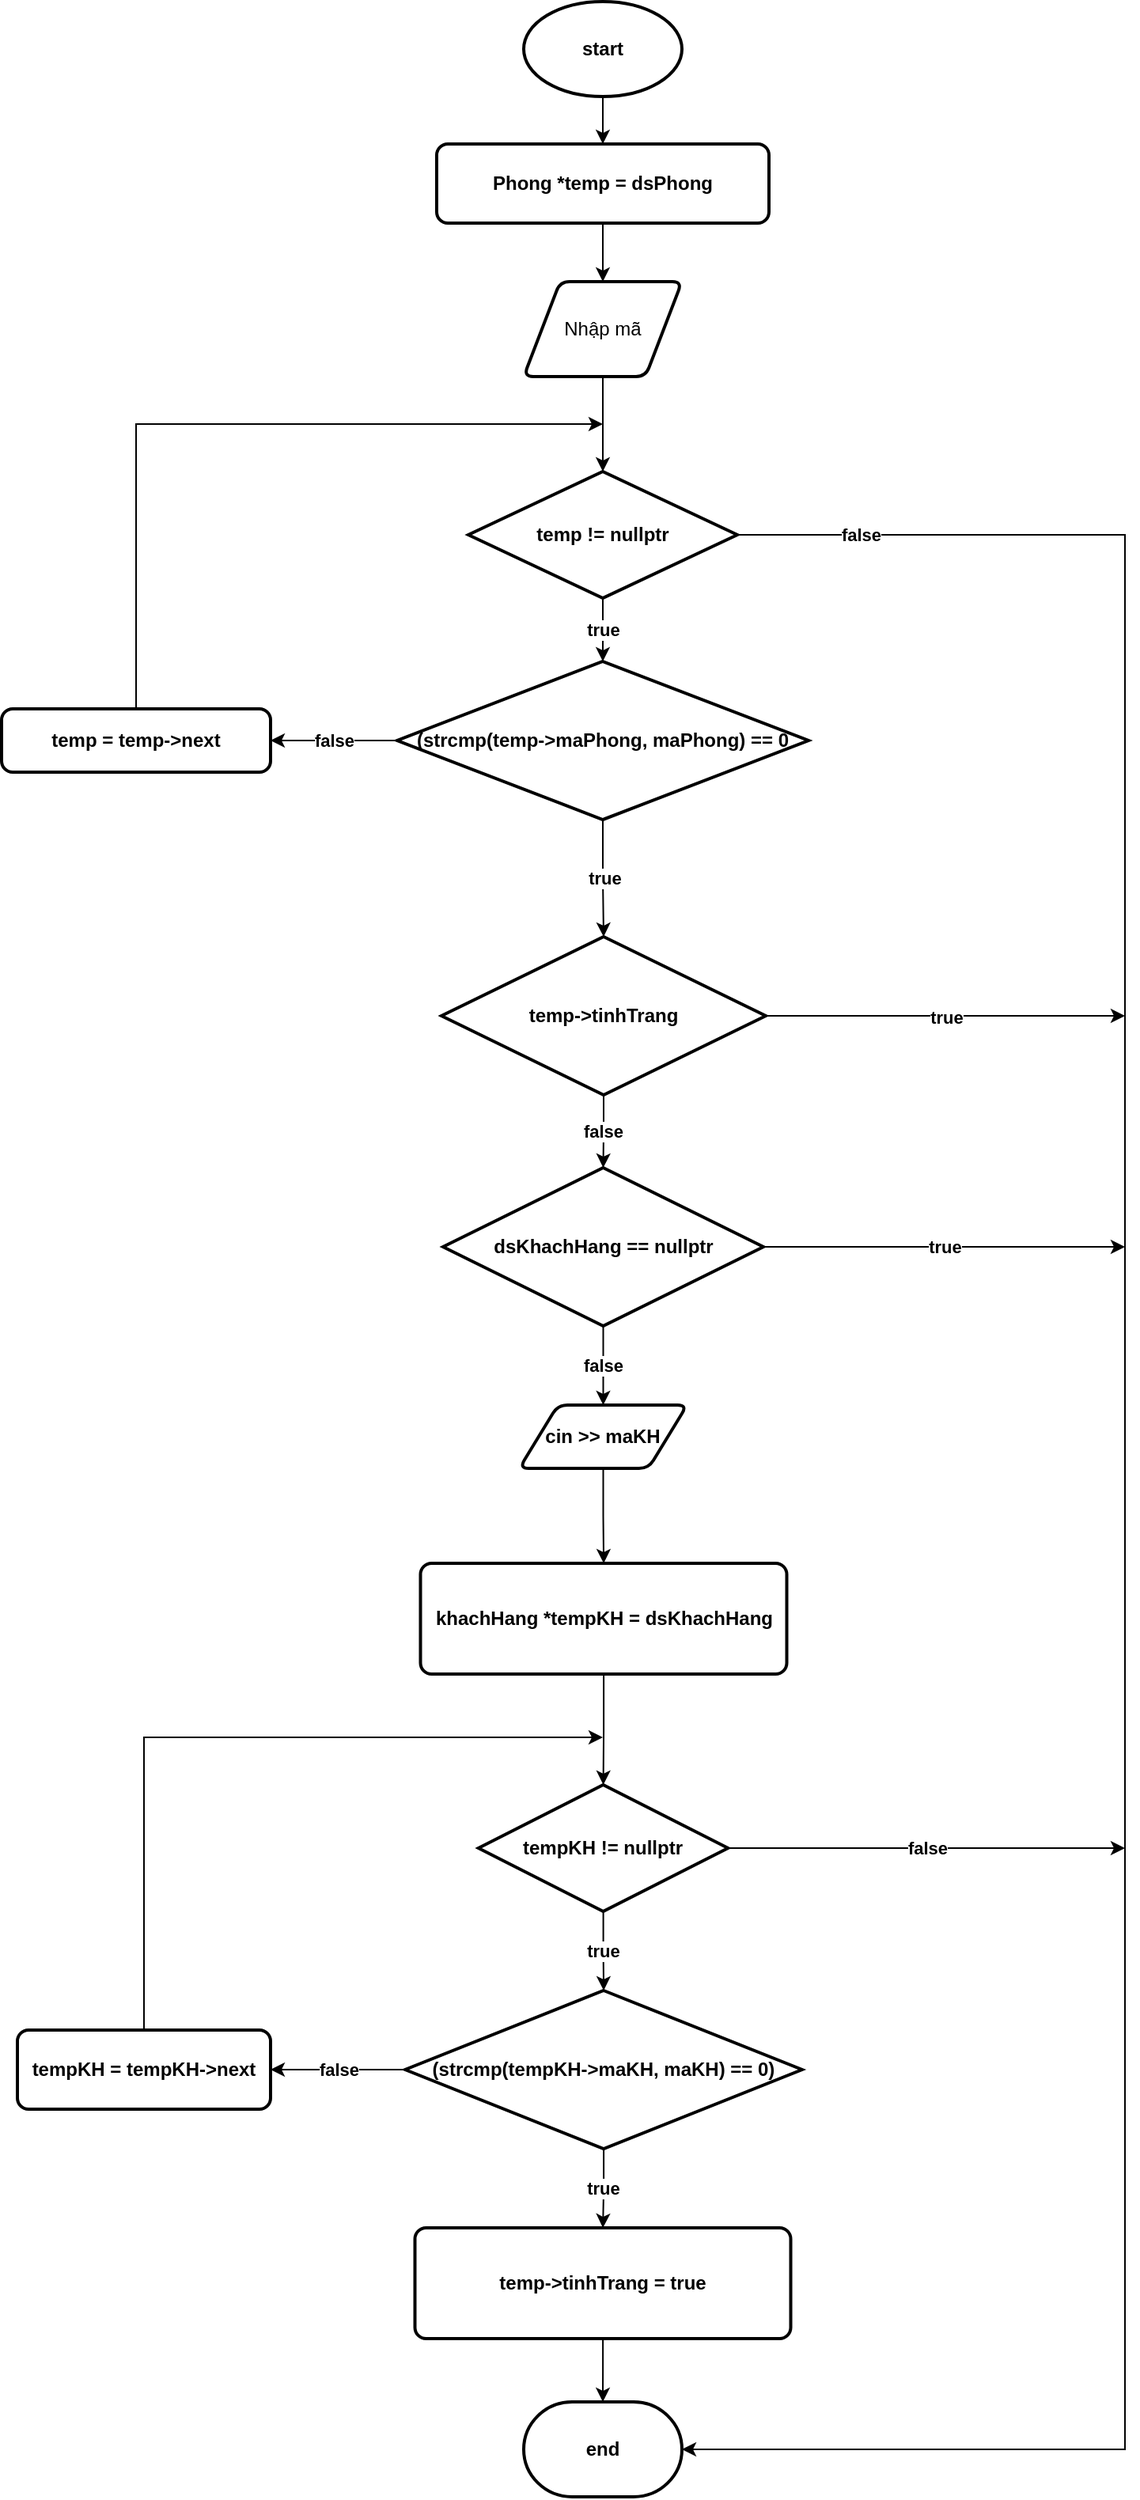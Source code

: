 <mxfile version="20.8.16" type="device"><diagram name="Page-1" id="Qy80-s93c3O-ptSpJr2_"><mxGraphModel dx="1020" dy="1604" grid="1" gridSize="10" guides="1" tooltips="1" connect="1" arrows="1" fold="1" page="1" pageScale="1" pageWidth="850" pageHeight="1100" math="0" shadow="0"><root><mxCell id="0"/><mxCell id="1" parent="0"/><mxCell id="aviXJOIhB-rlSkVHu90N-2" style="edgeStyle=orthogonalEdgeStyle;rounded=0;orthogonalLoop=1;jettySize=auto;html=1;fontStyle=1" parent="1" source="aviXJOIhB-rlSkVHu90N-1" target="aviXJOIhB-rlSkVHu90N-3" edge="1"><mxGeometry relative="1" as="geometry"><mxPoint x="400" y="83" as="targetPoint"/></mxGeometry></mxCell><mxCell id="aviXJOIhB-rlSkVHu90N-1" value="start" style="strokeWidth=2;html=1;shape=mxgraph.flowchart.start_1;whiteSpace=wrap;fontStyle=1" parent="1" vertex="1"><mxGeometry x="350" y="-47" width="100" height="60" as="geometry"/></mxCell><mxCell id="MlHSkHjKqjTzzWraeEvd-1" style="edgeStyle=orthogonalEdgeStyle;rounded=0;orthogonalLoop=1;jettySize=auto;html=1;" edge="1" parent="1" source="aviXJOIhB-rlSkVHu90N-3" target="MlHSkHjKqjTzzWraeEvd-2"><mxGeometry relative="1" as="geometry"><mxPoint x="400" y="140" as="targetPoint"/></mxGeometry></mxCell><mxCell id="aviXJOIhB-rlSkVHu90N-3" value="Phong *temp = dsPhong" style="rounded=1;whiteSpace=wrap;html=1;absoluteArcSize=1;arcSize=14;strokeWidth=2;fontStyle=1" parent="1" vertex="1"><mxGeometry x="295" y="43" width="210" height="50" as="geometry"/></mxCell><mxCell id="aviXJOIhB-rlSkVHu90N-6" value="true" style="edgeStyle=orthogonalEdgeStyle;rounded=0;orthogonalLoop=1;jettySize=auto;html=1;fontStyle=1" parent="1" source="aviXJOIhB-rlSkVHu90N-5" target="aviXJOIhB-rlSkVHu90N-7" edge="1"><mxGeometry relative="1" as="geometry"><mxPoint x="400" y="430" as="targetPoint"/></mxGeometry></mxCell><mxCell id="aviXJOIhB-rlSkVHu90N-29" value="false" style="edgeStyle=orthogonalEdgeStyle;rounded=0;orthogonalLoop=1;jettySize=auto;html=1;exitX=1;exitY=0.5;exitDx=0;exitDy=0;exitPerimeter=0;entryX=1;entryY=0.5;entryDx=0;entryDy=0;entryPerimeter=0;fontStyle=1" parent="1" source="aviXJOIhB-rlSkVHu90N-5" target="aviXJOIhB-rlSkVHu90N-23" edge="1"><mxGeometry x="-0.91" relative="1" as="geometry"><mxPoint x="730" y="1710" as="targetPoint"/><Array as="points"><mxPoint x="730" y="290"/><mxPoint x="730" y="1500"/></Array><mxPoint as="offset"/></mxGeometry></mxCell><mxCell id="aviXJOIhB-rlSkVHu90N-5" value="temp != nullptr" style="strokeWidth=2;html=1;shape=mxgraph.flowchart.decision;whiteSpace=wrap;fontStyle=1" parent="1" vertex="1"><mxGeometry x="315" y="250" width="170" height="80" as="geometry"/></mxCell><mxCell id="aviXJOIhB-rlSkVHu90N-8" value="true" style="edgeStyle=orthogonalEdgeStyle;rounded=0;orthogonalLoop=1;jettySize=auto;html=1;fontStyle=1" parent="1" source="aviXJOIhB-rlSkVHu90N-7" target="aviXJOIhB-rlSkVHu90N-9" edge="1"><mxGeometry relative="1" as="geometry"><mxPoint x="400" y="600" as="targetPoint"/></mxGeometry></mxCell><mxCell id="aviXJOIhB-rlSkVHu90N-25" value="false" style="edgeStyle=orthogonalEdgeStyle;rounded=0;orthogonalLoop=1;jettySize=auto;html=1;fontStyle=1" parent="1" source="aviXJOIhB-rlSkVHu90N-7" target="aviXJOIhB-rlSkVHu90N-26" edge="1"><mxGeometry relative="1" as="geometry"><mxPoint x="170" y="480" as="targetPoint"/></mxGeometry></mxCell><mxCell id="aviXJOIhB-rlSkVHu90N-7" value="(strcmp(temp-&amp;gt;maPhong, maPhong) == 0" style="strokeWidth=2;html=1;shape=mxgraph.flowchart.decision;whiteSpace=wrap;fontStyle=1" parent="1" vertex="1"><mxGeometry x="270" y="370" width="260" height="100" as="geometry"/></mxCell><mxCell id="aviXJOIhB-rlSkVHu90N-10" value="false" style="edgeStyle=orthogonalEdgeStyle;rounded=0;orthogonalLoop=1;jettySize=auto;html=1;entryX=0.5;entryY=0;entryDx=0;entryDy=0;entryPerimeter=0;fontStyle=1" parent="1" source="aviXJOIhB-rlSkVHu90N-9" target="aviXJOIhB-rlSkVHu90N-11" edge="1"><mxGeometry relative="1" as="geometry"><mxPoint x="400.5" y="714" as="targetPoint"/></mxGeometry></mxCell><mxCell id="aviXJOIhB-rlSkVHu90N-30" value="true" style="edgeStyle=orthogonalEdgeStyle;rounded=0;orthogonalLoop=1;jettySize=auto;html=1;fontStyle=1" parent="1" source="aviXJOIhB-rlSkVHu90N-9" edge="1"><mxGeometry relative="1" as="geometry"><mxPoint x="730" y="594" as="targetPoint"/></mxGeometry></mxCell><mxCell id="aviXJOIhB-rlSkVHu90N-9" value="temp-&amp;gt;tinhTrang" style="strokeWidth=2;html=1;shape=mxgraph.flowchart.decision;whiteSpace=wrap;fontStyle=1" parent="1" vertex="1"><mxGeometry x="298" y="544" width="205" height="100" as="geometry"/></mxCell><mxCell id="aviXJOIhB-rlSkVHu90N-12" value="false" style="edgeStyle=orthogonalEdgeStyle;rounded=0;orthogonalLoop=1;jettySize=auto;html=1;fontStyle=1" parent="1" source="aviXJOIhB-rlSkVHu90N-11" target="aviXJOIhB-rlSkVHu90N-13" edge="1"><mxGeometry relative="1" as="geometry"><mxPoint x="400.25" y="904" as="targetPoint"/></mxGeometry></mxCell><mxCell id="aviXJOIhB-rlSkVHu90N-31" value="true" style="edgeStyle=orthogonalEdgeStyle;rounded=0;orthogonalLoop=1;jettySize=auto;html=1;fontStyle=1" parent="1" source="aviXJOIhB-rlSkVHu90N-11" edge="1"><mxGeometry relative="1" as="geometry"><mxPoint x="730" y="740" as="targetPoint"/></mxGeometry></mxCell><mxCell id="aviXJOIhB-rlSkVHu90N-11" value="dsKhachHang == nullptr" style="strokeWidth=2;html=1;shape=mxgraph.flowchart.decision;whiteSpace=wrap;fontStyle=1" parent="1" vertex="1"><mxGeometry x="299" y="690" width="202.5" height="100" as="geometry"/></mxCell><mxCell id="aviXJOIhB-rlSkVHu90N-14" style="edgeStyle=orthogonalEdgeStyle;rounded=0;orthogonalLoop=1;jettySize=auto;html=1;fontStyle=1" parent="1" source="aviXJOIhB-rlSkVHu90N-13" target="aviXJOIhB-rlSkVHu90N-15" edge="1"><mxGeometry relative="1" as="geometry"><mxPoint x="400.25" y="984" as="targetPoint"/></mxGeometry></mxCell><mxCell id="aviXJOIhB-rlSkVHu90N-13" value="cin &amp;gt;&amp;gt; maKH" style="shape=parallelogram;html=1;strokeWidth=2;perimeter=parallelogramPerimeter;whiteSpace=wrap;rounded=1;arcSize=12;size=0.23;fontStyle=1" parent="1" vertex="1"><mxGeometry x="347.22" y="840" width="106.06" height="40" as="geometry"/></mxCell><mxCell id="aviXJOIhB-rlSkVHu90N-16" style="edgeStyle=orthogonalEdgeStyle;rounded=0;orthogonalLoop=1;jettySize=auto;html=1;fontStyle=1" parent="1" source="aviXJOIhB-rlSkVHu90N-15" target="aviXJOIhB-rlSkVHu90N-17" edge="1"><mxGeometry relative="1" as="geometry"><mxPoint x="400.5" y="1134" as="targetPoint"/></mxGeometry></mxCell><mxCell id="aviXJOIhB-rlSkVHu90N-15" value="khachHang *tempKH = dsKhachHang" style="rounded=1;whiteSpace=wrap;html=1;absoluteArcSize=1;arcSize=14;strokeWidth=2;fontStyle=1" parent="1" vertex="1"><mxGeometry x="284.75" y="940" width="231.5" height="70" as="geometry"/></mxCell><mxCell id="aviXJOIhB-rlSkVHu90N-18" value="true" style="edgeStyle=orthogonalEdgeStyle;rounded=0;orthogonalLoop=1;jettySize=auto;html=1;fontStyle=1" parent="1" source="aviXJOIhB-rlSkVHu90N-17" target="aviXJOIhB-rlSkVHu90N-19" edge="1"><mxGeometry relative="1" as="geometry"><mxPoint x="400.255" y="1264" as="targetPoint"/></mxGeometry></mxCell><mxCell id="aviXJOIhB-rlSkVHu90N-35" value="false" style="edgeStyle=orthogonalEdgeStyle;rounded=0;orthogonalLoop=1;jettySize=auto;html=1;fontStyle=1" parent="1" source="aviXJOIhB-rlSkVHu90N-17" edge="1"><mxGeometry relative="1" as="geometry"><mxPoint x="730" y="1120" as="targetPoint"/></mxGeometry></mxCell><mxCell id="aviXJOIhB-rlSkVHu90N-17" value="tempKH != nullptr" style="strokeWidth=2;html=1;shape=mxgraph.flowchart.decision;whiteSpace=wrap;fontStyle=1" parent="1" vertex="1"><mxGeometry x="321.38" y="1080" width="157.75" height="80" as="geometry"/></mxCell><mxCell id="aviXJOIhB-rlSkVHu90N-20" value="true" style="edgeStyle=orthogonalEdgeStyle;rounded=0;orthogonalLoop=1;jettySize=auto;html=1;fontStyle=1" parent="1" source="aviXJOIhB-rlSkVHu90N-19" target="aviXJOIhB-rlSkVHu90N-21" edge="1"><mxGeometry relative="1" as="geometry"><mxPoint x="400.5" y="1444" as="targetPoint"/></mxGeometry></mxCell><mxCell id="aviXJOIhB-rlSkVHu90N-32" value="false" style="edgeStyle=orthogonalEdgeStyle;rounded=0;orthogonalLoop=1;jettySize=auto;html=1;fontStyle=1" parent="1" source="aviXJOIhB-rlSkVHu90N-19" target="aviXJOIhB-rlSkVHu90N-33" edge="1"><mxGeometry relative="1" as="geometry"><mxPoint x="160" y="1324" as="targetPoint"/></mxGeometry></mxCell><mxCell id="aviXJOIhB-rlSkVHu90N-19" value="(strcmp(tempKH-&amp;gt;maKH, maKH) == 0)" style="strokeWidth=2;html=1;shape=mxgraph.flowchart.decision;whiteSpace=wrap;fontStyle=1" parent="1" vertex="1"><mxGeometry x="275.06" y="1210" width="250.88" height="100" as="geometry"/></mxCell><mxCell id="aviXJOIhB-rlSkVHu90N-22" style="edgeStyle=orthogonalEdgeStyle;rounded=0;orthogonalLoop=1;jettySize=auto;html=1;fontStyle=1" parent="1" source="aviXJOIhB-rlSkVHu90N-21" target="aviXJOIhB-rlSkVHu90N-23" edge="1"><mxGeometry relative="1" as="geometry"><mxPoint x="400.5" y="1584" as="targetPoint"/></mxGeometry></mxCell><mxCell id="aviXJOIhB-rlSkVHu90N-21" value="temp-&amp;gt;tinhTrang = true" style="rounded=1;whiteSpace=wrap;html=1;absoluteArcSize=1;arcSize=14;strokeWidth=2;fontStyle=1" parent="1" vertex="1"><mxGeometry x="281.25" y="1360" width="237.5" height="70" as="geometry"/></mxCell><mxCell id="aviXJOIhB-rlSkVHu90N-23" value="end" style="strokeWidth=2;html=1;shape=mxgraph.flowchart.terminator;whiteSpace=wrap;fontStyle=1" parent="1" vertex="1"><mxGeometry x="350" y="1470" width="100" height="60" as="geometry"/></mxCell><mxCell id="aviXJOIhB-rlSkVHu90N-27" style="edgeStyle=orthogonalEdgeStyle;rounded=0;orthogonalLoop=1;jettySize=auto;html=1;fontStyle=1" parent="1" source="aviXJOIhB-rlSkVHu90N-26" edge="1"><mxGeometry relative="1" as="geometry"><mxPoint x="400" y="220" as="targetPoint"/><Array as="points"><mxPoint x="105" y="250"/><mxPoint x="105" y="250"/></Array></mxGeometry></mxCell><mxCell id="aviXJOIhB-rlSkVHu90N-26" value="temp = temp-&amp;gt;next" style="rounded=1;whiteSpace=wrap;html=1;absoluteArcSize=1;arcSize=14;strokeWidth=2;fontStyle=1" parent="1" vertex="1"><mxGeometry x="20" y="400" width="170" height="40" as="geometry"/></mxCell><mxCell id="aviXJOIhB-rlSkVHu90N-34" style="edgeStyle=orthogonalEdgeStyle;rounded=0;orthogonalLoop=1;jettySize=auto;html=1;fontStyle=1" parent="1" source="aviXJOIhB-rlSkVHu90N-33" edge="1"><mxGeometry relative="1" as="geometry"><mxPoint x="400" y="1050" as="targetPoint"/><Array as="points"><mxPoint x="110" y="1094"/><mxPoint x="110" y="1094"/></Array></mxGeometry></mxCell><mxCell id="aviXJOIhB-rlSkVHu90N-33" value="tempKH = tempKH-&amp;gt;next" style="rounded=1;whiteSpace=wrap;html=1;absoluteArcSize=1;arcSize=14;strokeWidth=2;fontStyle=1" parent="1" vertex="1"><mxGeometry x="30" y="1235" width="160" height="50" as="geometry"/></mxCell><mxCell id="MlHSkHjKqjTzzWraeEvd-3" style="edgeStyle=orthogonalEdgeStyle;rounded=0;orthogonalLoop=1;jettySize=auto;html=1;entryX=0.5;entryY=0;entryDx=0;entryDy=0;entryPerimeter=0;" edge="1" parent="1" source="MlHSkHjKqjTzzWraeEvd-2" target="aviXJOIhB-rlSkVHu90N-5"><mxGeometry relative="1" as="geometry"/></mxCell><mxCell id="MlHSkHjKqjTzzWraeEvd-2" value="Nhập mã" style="shape=parallelogram;html=1;strokeWidth=2;perimeter=parallelogramPerimeter;whiteSpace=wrap;rounded=1;arcSize=12;size=0.23;" vertex="1" parent="1"><mxGeometry x="350" y="130" width="100" height="60" as="geometry"/></mxCell></root></mxGraphModel></diagram></mxfile>